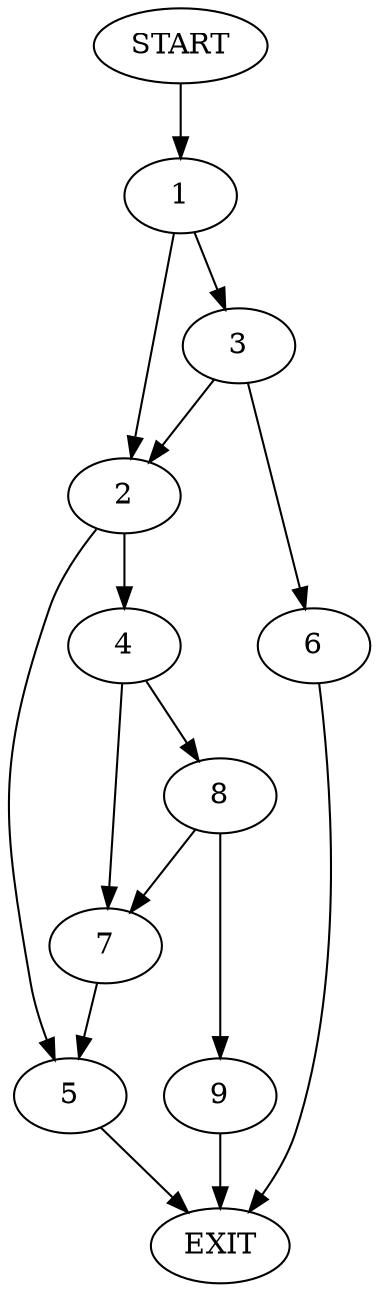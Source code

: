 digraph {
0 [label="START"]
10 [label="EXIT"]
0 -> 1
1 -> 2
1 -> 3
2 -> 4
2 -> 5
3 -> 2
3 -> 6
6 -> 10
4 -> 7
4 -> 8
5 -> 10
7 -> 5
8 -> 9
8 -> 7
9 -> 10
}
